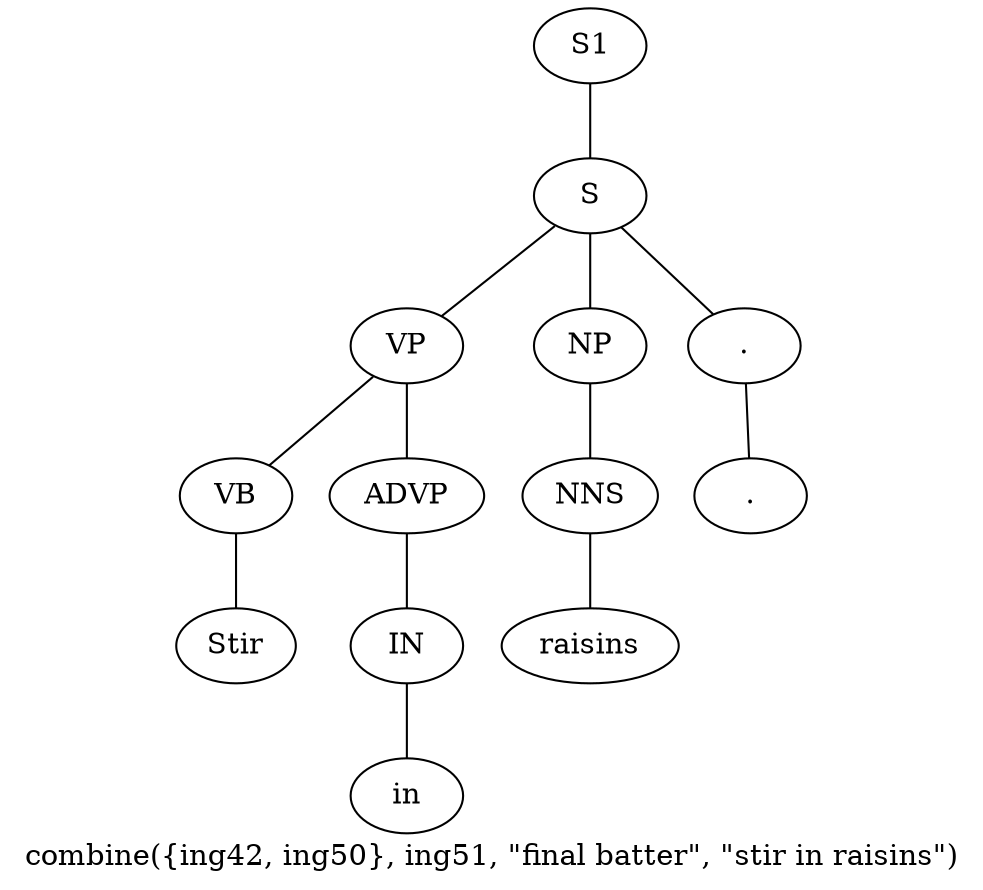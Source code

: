 graph SyntaxGraph {
	label = "combine({ing42, ing50}, ing51, \"final batter\", \"stir in raisins\")";
	Node0 [label="S1"];
	Node1 [label="S"];
	Node2 [label="VP"];
	Node3 [label="VB"];
	Node4 [label="Stir"];
	Node5 [label="ADVP"];
	Node6 [label="IN"];
	Node7 [label="in"];
	Node8 [label="NP"];
	Node9 [label="NNS"];
	Node10 [label="raisins"];
	Node11 [label="."];
	Node12 [label="."];

	Node0 -- Node1;
	Node1 -- Node2;
	Node1 -- Node8;
	Node1 -- Node11;
	Node2 -- Node3;
	Node2 -- Node5;
	Node3 -- Node4;
	Node5 -- Node6;
	Node6 -- Node7;
	Node8 -- Node9;
	Node9 -- Node10;
	Node11 -- Node12;
}